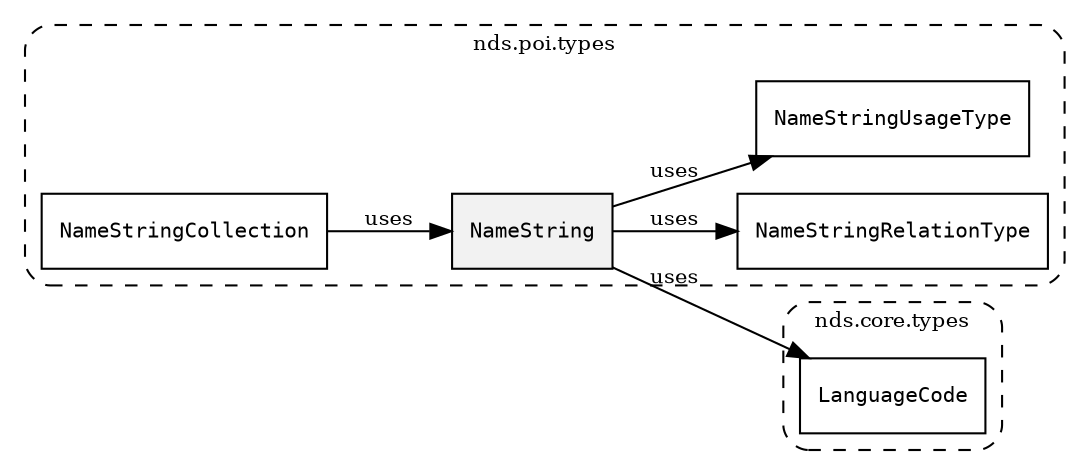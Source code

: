 /**
 * This dot file creates symbol collaboration diagram for NameString.
 */
digraph ZSERIO
{
    node [shape=box, fontsize=10];
    rankdir="LR";
    fontsize=10;
    tooltip="NameString collaboration diagram";

    subgraph "cluster_nds.poi.types"
    {
        style="dashed, rounded";
        label="nds.poi.types";
        tooltip="Package nds.poi.types";
        href="../../../content/packages/nds.poi.types.html#Package-nds-poi-types";
        target="_parent";

        "NameString" [style="filled", fillcolor="#0000000D", target="_parent", label=<<font face="monospace"><table align="center" border="0" cellspacing="0" cellpadding="0"><tr><td href="../../../content/packages/nds.poi.types.html#Structure-NameString" title="Structure defined in nds.poi.types">NameString</td></tr></table></font>>];
        "NameStringRelationType" [target="_parent", label=<<font face="monospace"><table align="center" border="0" cellspacing="0" cellpadding="0"><tr><td href="../../../content/packages/nds.poi.types.html#Enum-NameStringRelationType" title="Enum defined in nds.poi.types">NameStringRelationType</td></tr></table></font>>];
        "NameStringUsageType" [target="_parent", label=<<font face="monospace"><table align="center" border="0" cellspacing="0" cellpadding="0"><tr><td href="../../../content/packages/nds.poi.types.html#Enum-NameStringUsageType" title="Enum defined in nds.poi.types">NameStringUsageType</td></tr></table></font>>];
        "NameStringCollection" [target="_parent", label=<<font face="monospace"><table align="center" border="0" cellspacing="0" cellpadding="0"><tr><td href="../../../content/packages/nds.poi.types.html#Structure-NameStringCollection" title="Structure defined in nds.poi.types">NameStringCollection</td></tr></table></font>>];
    }

    subgraph "cluster_nds.core.types"
    {
        style="dashed, rounded";
        label="nds.core.types";
        tooltip="Package nds.core.types";
        href="../../../content/packages/nds.core.types.html#Package-nds-core-types";
        target="_parent";

        "LanguageCode" [target="_parent", label=<<font face="monospace"><table align="center" border="0" cellspacing="0" cellpadding="0"><tr><td href="../../../content/packages/nds.core.types.html#Subtype-LanguageCode" title="Subtype defined in nds.core.types">LanguageCode</td></tr></table></font>>];
    }

    "NameString" -> "LanguageCode" [label="uses", fontsize=10];
    "NameString" -> "NameStringRelationType" [label="uses", fontsize=10];
    "NameString" -> "NameStringUsageType" [label="uses", fontsize=10];
    "NameStringCollection" -> "NameString" [label="uses", fontsize=10];
}
